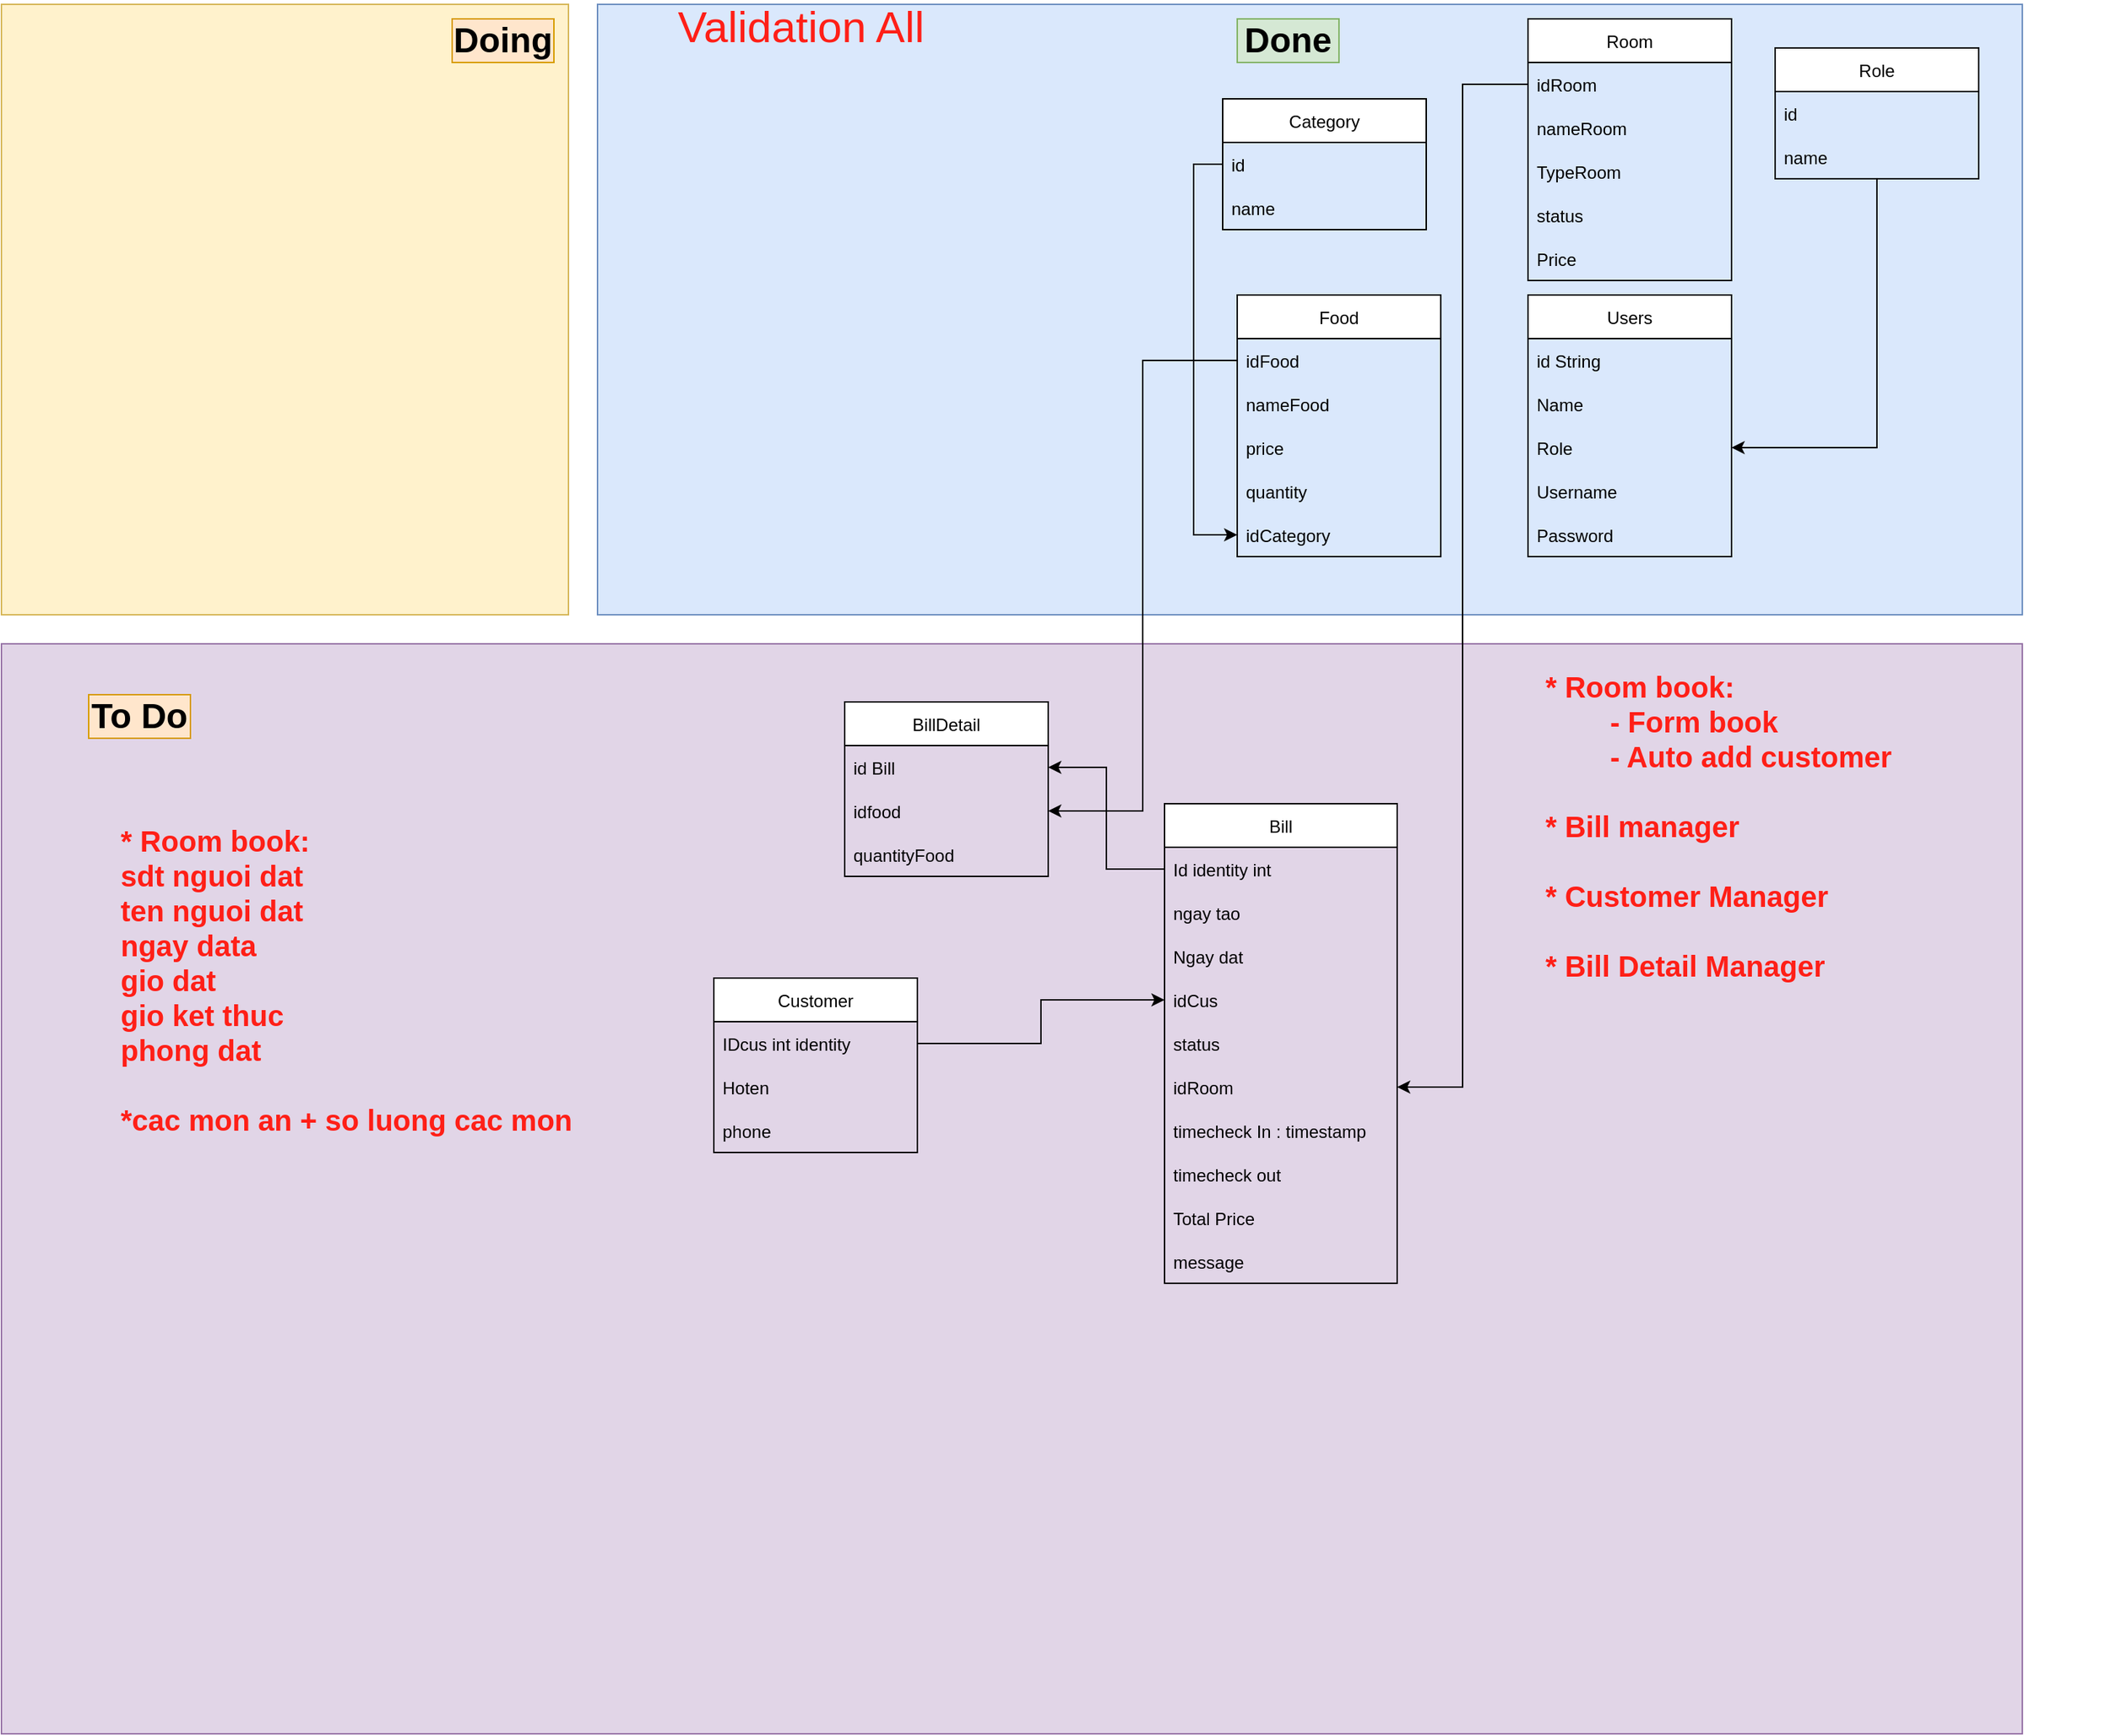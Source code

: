 <mxfile version="16.0.0" type="device"><diagram id="w9grq7raoQOu19FhDTEP" name="Page-1"><mxGraphModel dx="2146" dy="1029" grid="1" gridSize="10" guides="1" tooltips="1" connect="1" arrows="1" fold="1" page="1" pageScale="1" pageWidth="850" pageHeight="1100" math="0" shadow="0"><root><mxCell id="0"/><mxCell id="1" parent="0"/><mxCell id="NQvw7-BNusnK6Q77nifB-6" value="" style="rounded=0;whiteSpace=wrap;html=1;fontSize=24;fillColor=#e1d5e7;strokeColor=#9673a6;" parent="1" vertex="1"><mxGeometry x="-350" y="500" width="1390" height="750" as="geometry"/></mxCell><mxCell id="NQvw7-BNusnK6Q77nifB-3" value="" style="rounded=0;whiteSpace=wrap;html=1;fillColor=#fff2cc;strokeColor=#d6b656;" parent="1" vertex="1"><mxGeometry x="-350" y="60" width="390" height="420" as="geometry"/></mxCell><mxCell id="NQvw7-BNusnK6Q77nifB-1" value="" style="rounded=0;whiteSpace=wrap;html=1;fillColor=#dae8fc;strokeColor=#6c8ebf;" parent="1" vertex="1"><mxGeometry x="60" y="60" width="980" height="420" as="geometry"/></mxCell><mxCell id="ckwULzRSpGX4vH-5wd21-15" value="Customer" style="swimlane;fontStyle=0;childLayout=stackLayout;horizontal=1;startSize=30;horizontalStack=0;resizeParent=1;resizeParentMax=0;resizeLast=0;collapsible=1;marginBottom=0;" parent="1" vertex="1"><mxGeometry x="140" y="730" width="140" height="120" as="geometry"/></mxCell><mxCell id="ckwULzRSpGX4vH-5wd21-16" value="IDcus int identity" style="text;strokeColor=none;fillColor=none;align=left;verticalAlign=middle;spacingLeft=4;spacingRight=4;overflow=hidden;points=[[0,0.5],[1,0.5]];portConstraint=eastwest;rotatable=0;" parent="ckwULzRSpGX4vH-5wd21-15" vertex="1"><mxGeometry y="30" width="140" height="30" as="geometry"/></mxCell><mxCell id="ckwULzRSpGX4vH-5wd21-17" value="Hoten" style="text;strokeColor=none;fillColor=none;align=left;verticalAlign=middle;spacingLeft=4;spacingRight=4;overflow=hidden;points=[[0,0.5],[1,0.5]];portConstraint=eastwest;rotatable=0;" parent="ckwULzRSpGX4vH-5wd21-15" vertex="1"><mxGeometry y="60" width="140" height="30" as="geometry"/></mxCell><mxCell id="ckwULzRSpGX4vH-5wd21-49" value="phone" style="text;strokeColor=none;fillColor=none;align=left;verticalAlign=middle;spacingLeft=4;spacingRight=4;overflow=hidden;points=[[0,0.5],[1,0.5]];portConstraint=eastwest;rotatable=0;" parent="ckwULzRSpGX4vH-5wd21-15" vertex="1"><mxGeometry y="90" width="140" height="30" as="geometry"/></mxCell><mxCell id="ckwULzRSpGX4vH-5wd21-19" value="Users" style="swimlane;fontStyle=0;childLayout=stackLayout;horizontal=1;startSize=30;horizontalStack=0;resizeParent=1;resizeParentMax=0;resizeLast=0;collapsible=1;marginBottom=0;" parent="1" vertex="1"><mxGeometry x="700" y="260" width="140" height="180" as="geometry"/></mxCell><mxCell id="ckwULzRSpGX4vH-5wd21-20" value="id String" style="text;strokeColor=none;fillColor=none;align=left;verticalAlign=middle;spacingLeft=4;spacingRight=4;overflow=hidden;points=[[0,0.5],[1,0.5]];portConstraint=eastwest;rotatable=0;" parent="ckwULzRSpGX4vH-5wd21-19" vertex="1"><mxGeometry y="30" width="140" height="30" as="geometry"/></mxCell><mxCell id="ckwULzRSpGX4vH-5wd21-21" value="Name" style="text;strokeColor=none;fillColor=none;align=left;verticalAlign=middle;spacingLeft=4;spacingRight=4;overflow=hidden;points=[[0,0.5],[1,0.5]];portConstraint=eastwest;rotatable=0;" parent="ckwULzRSpGX4vH-5wd21-19" vertex="1"><mxGeometry y="60" width="140" height="30" as="geometry"/></mxCell><mxCell id="ckwULzRSpGX4vH-5wd21-22" value="Role" style="text;strokeColor=none;fillColor=none;align=left;verticalAlign=middle;spacingLeft=4;spacingRight=4;overflow=hidden;points=[[0,0.5],[1,0.5]];portConstraint=eastwest;rotatable=0;" parent="ckwULzRSpGX4vH-5wd21-19" vertex="1"><mxGeometry y="90" width="140" height="30" as="geometry"/></mxCell><mxCell id="ckwULzRSpGX4vH-5wd21-47" value="Username" style="text;strokeColor=none;fillColor=none;align=left;verticalAlign=middle;spacingLeft=4;spacingRight=4;overflow=hidden;points=[[0,0.5],[1,0.5]];portConstraint=eastwest;rotatable=0;" parent="ckwULzRSpGX4vH-5wd21-19" vertex="1"><mxGeometry y="120" width="140" height="30" as="geometry"/></mxCell><mxCell id="ckwULzRSpGX4vH-5wd21-48" value="Password" style="text;strokeColor=none;fillColor=none;align=left;verticalAlign=middle;spacingLeft=4;spacingRight=4;overflow=hidden;points=[[0,0.5],[1,0.5]];portConstraint=eastwest;rotatable=0;" parent="ckwULzRSpGX4vH-5wd21-19" vertex="1"><mxGeometry y="150" width="140" height="30" as="geometry"/></mxCell><mxCell id="ckwULzRSpGX4vH-5wd21-27" value="Room" style="swimlane;fontStyle=0;childLayout=stackLayout;horizontal=1;startSize=30;horizontalStack=0;resizeParent=1;resizeParentMax=0;resizeLast=0;collapsible=1;marginBottom=0;" parent="1" vertex="1"><mxGeometry x="700" y="70" width="140" height="180" as="geometry"/></mxCell><mxCell id="ckwULzRSpGX4vH-5wd21-28" value="idRoom" style="text;strokeColor=none;fillColor=none;align=left;verticalAlign=middle;spacingLeft=4;spacingRight=4;overflow=hidden;points=[[0,0.5],[1,0.5]];portConstraint=eastwest;rotatable=0;" parent="ckwULzRSpGX4vH-5wd21-27" vertex="1"><mxGeometry y="30" width="140" height="30" as="geometry"/></mxCell><mxCell id="ckwULzRSpGX4vH-5wd21-69" value="nameRoom" style="text;strokeColor=none;fillColor=none;align=left;verticalAlign=middle;spacingLeft=4;spacingRight=4;overflow=hidden;points=[[0,0.5],[1,0.5]];portConstraint=eastwest;rotatable=0;" parent="ckwULzRSpGX4vH-5wd21-27" vertex="1"><mxGeometry y="60" width="140" height="30" as="geometry"/></mxCell><mxCell id="6aZhf54eSi-JH4mKwvQO-6" value="TypeRoom" style="text;strokeColor=none;fillColor=none;align=left;verticalAlign=middle;spacingLeft=4;spacingRight=4;overflow=hidden;points=[[0,0.5],[1,0.5]];portConstraint=eastwest;rotatable=0;" parent="ckwULzRSpGX4vH-5wd21-27" vertex="1"><mxGeometry y="90" width="140" height="30" as="geometry"/></mxCell><mxCell id="6aZhf54eSi-JH4mKwvQO-20" value="status" style="text;strokeColor=none;fillColor=none;align=left;verticalAlign=middle;spacingLeft=4;spacingRight=4;overflow=hidden;points=[[0,0.5],[1,0.5]];portConstraint=eastwest;rotatable=0;" parent="ckwULzRSpGX4vH-5wd21-27" vertex="1"><mxGeometry y="120" width="140" height="30" as="geometry"/></mxCell><mxCell id="6aZhf54eSi-JH4mKwvQO-7" value="Price" style="text;strokeColor=none;fillColor=none;align=left;verticalAlign=middle;spacingLeft=4;spacingRight=4;overflow=hidden;points=[[0,0.5],[1,0.5]];portConstraint=eastwest;rotatable=0;" parent="ckwULzRSpGX4vH-5wd21-27" vertex="1"><mxGeometry y="150" width="140" height="30" as="geometry"/></mxCell><mxCell id="ckwULzRSpGX4vH-5wd21-31" value="Food" style="swimlane;fontStyle=0;childLayout=stackLayout;horizontal=1;startSize=30;horizontalStack=0;resizeParent=1;resizeParentMax=0;resizeLast=0;collapsible=1;marginBottom=0;" parent="1" vertex="1"><mxGeometry x="500" y="260" width="140" height="180" as="geometry"/></mxCell><mxCell id="ckwULzRSpGX4vH-5wd21-33" value="idFood" style="text;strokeColor=none;fillColor=none;align=left;verticalAlign=middle;spacingLeft=4;spacingRight=4;overflow=hidden;points=[[0,0.5],[1,0.5]];portConstraint=eastwest;rotatable=0;" parent="ckwULzRSpGX4vH-5wd21-31" vertex="1"><mxGeometry y="30" width="140" height="30" as="geometry"/></mxCell><mxCell id="ckwULzRSpGX4vH-5wd21-32" value="nameFood" style="text;strokeColor=none;fillColor=none;align=left;verticalAlign=middle;spacingLeft=4;spacingRight=4;overflow=hidden;points=[[0,0.5],[1,0.5]];portConstraint=eastwest;rotatable=0;" parent="ckwULzRSpGX4vH-5wd21-31" vertex="1"><mxGeometry y="60" width="140" height="30" as="geometry"/></mxCell><mxCell id="ckwULzRSpGX4vH-5wd21-34" value="price" style="text;strokeColor=none;fillColor=none;align=left;verticalAlign=middle;spacingLeft=4;spacingRight=4;overflow=hidden;points=[[0,0.5],[1,0.5]];portConstraint=eastwest;rotatable=0;" parent="ckwULzRSpGX4vH-5wd21-31" vertex="1"><mxGeometry y="90" width="140" height="30" as="geometry"/></mxCell><mxCell id="ckwULzRSpGX4vH-5wd21-71" value="quantity" style="text;strokeColor=none;fillColor=none;align=left;verticalAlign=middle;spacingLeft=4;spacingRight=4;overflow=hidden;points=[[0,0.5],[1,0.5]];portConstraint=eastwest;rotatable=0;" parent="ckwULzRSpGX4vH-5wd21-31" vertex="1"><mxGeometry y="120" width="140" height="30" as="geometry"/></mxCell><mxCell id="DVMh2OD3ZCxhIXcD10r7-8" value="idCategory" style="text;strokeColor=none;fillColor=none;align=left;verticalAlign=middle;spacingLeft=4;spacingRight=4;overflow=hidden;points=[[0,0.5],[1,0.5]];portConstraint=eastwest;rotatable=0;" parent="ckwULzRSpGX4vH-5wd21-31" vertex="1"><mxGeometry y="150" width="140" height="30" as="geometry"/></mxCell><mxCell id="ckwULzRSpGX4vH-5wd21-35" value="Bill" style="swimlane;fontStyle=0;childLayout=stackLayout;horizontal=1;startSize=30;horizontalStack=0;resizeParent=1;resizeParentMax=0;resizeLast=0;collapsible=1;marginBottom=0;" parent="1" vertex="1"><mxGeometry x="450" y="610" width="160" height="330" as="geometry"/></mxCell><mxCell id="ckwULzRSpGX4vH-5wd21-36" value="Id identity int" style="text;strokeColor=none;fillColor=none;align=left;verticalAlign=middle;spacingLeft=4;spacingRight=4;overflow=hidden;points=[[0,0.5],[1,0.5]];portConstraint=eastwest;rotatable=0;" parent="ckwULzRSpGX4vH-5wd21-35" vertex="1"><mxGeometry y="30" width="160" height="30" as="geometry"/></mxCell><mxCell id="ckwULzRSpGX4vH-5wd21-37" value="ngay tao" style="text;strokeColor=none;fillColor=none;align=left;verticalAlign=middle;spacingLeft=4;spacingRight=4;overflow=hidden;points=[[0,0.5],[1,0.5]];portConstraint=eastwest;rotatable=0;" parent="ckwULzRSpGX4vH-5wd21-35" vertex="1"><mxGeometry y="60" width="160" height="30" as="geometry"/></mxCell><mxCell id="6aZhf54eSi-JH4mKwvQO-4" value="Ngay dat" style="text;strokeColor=none;fillColor=none;align=left;verticalAlign=middle;spacingLeft=4;spacingRight=4;overflow=hidden;points=[[0,0.5],[1,0.5]];portConstraint=eastwest;rotatable=0;" parent="ckwULzRSpGX4vH-5wd21-35" vertex="1"><mxGeometry y="90" width="160" height="30" as="geometry"/></mxCell><mxCell id="6aZhf54eSi-JH4mKwvQO-3" value="idCus" style="text;strokeColor=none;fillColor=none;align=left;verticalAlign=middle;spacingLeft=4;spacingRight=4;overflow=hidden;points=[[0,0.5],[1,0.5]];portConstraint=eastwest;rotatable=0;" parent="ckwULzRSpGX4vH-5wd21-35" vertex="1"><mxGeometry y="120" width="160" height="30" as="geometry"/></mxCell><mxCell id="6aZhf54eSi-JH4mKwvQO-21" value="status" style="text;strokeColor=none;fillColor=none;align=left;verticalAlign=middle;spacingLeft=4;spacingRight=4;overflow=hidden;points=[[0,0.5],[1,0.5]];portConstraint=eastwest;rotatable=0;" parent="ckwULzRSpGX4vH-5wd21-35" vertex="1"><mxGeometry y="150" width="160" height="30" as="geometry"/></mxCell><mxCell id="DVMh2OD3ZCxhIXcD10r7-11" value="idRoom" style="text;strokeColor=none;fillColor=none;align=left;verticalAlign=middle;spacingLeft=4;spacingRight=4;overflow=hidden;points=[[0,0.5],[1,0.5]];portConstraint=eastwest;rotatable=0;" parent="ckwULzRSpGX4vH-5wd21-35" vertex="1"><mxGeometry y="180" width="160" height="30" as="geometry"/></mxCell><mxCell id="6aZhf54eSi-JH4mKwvQO-22" value="timecheck In : timestamp" style="text;strokeColor=none;fillColor=none;align=left;verticalAlign=middle;spacingLeft=4;spacingRight=4;overflow=hidden;points=[[0,0.5],[1,0.5]];portConstraint=eastwest;rotatable=0;" parent="ckwULzRSpGX4vH-5wd21-35" vertex="1"><mxGeometry y="210" width="160" height="30" as="geometry"/></mxCell><mxCell id="6aZhf54eSi-JH4mKwvQO-23" value="timecheck out" style="text;strokeColor=none;fillColor=none;align=left;verticalAlign=middle;spacingLeft=4;spacingRight=4;overflow=hidden;points=[[0,0.5],[1,0.5]];portConstraint=eastwest;rotatable=0;" parent="ckwULzRSpGX4vH-5wd21-35" vertex="1"><mxGeometry y="240" width="160" height="30" as="geometry"/></mxCell><mxCell id="ckwULzRSpGX4vH-5wd21-53" value="Total Price" style="text;strokeColor=none;fillColor=none;align=left;verticalAlign=middle;spacingLeft=4;spacingRight=4;overflow=hidden;points=[[0,0.5],[1,0.5]];portConstraint=eastwest;rotatable=0;" parent="ckwULzRSpGX4vH-5wd21-35" vertex="1"><mxGeometry y="270" width="160" height="30" as="geometry"/></mxCell><mxCell id="NQvw7-BNusnK6Q77nifB-13" value="message" style="text;strokeColor=none;fillColor=none;align=left;verticalAlign=middle;spacingLeft=4;spacingRight=4;overflow=hidden;points=[[0,0.5],[1,0.5]];portConstraint=eastwest;rotatable=0;" parent="ckwULzRSpGX4vH-5wd21-35" vertex="1"><mxGeometry y="300" width="160" height="30" as="geometry"/></mxCell><mxCell id="6aZhf54eSi-JH4mKwvQO-5" style="edgeStyle=orthogonalEdgeStyle;rounded=0;orthogonalLoop=1;jettySize=auto;html=1;entryX=0;entryY=0.5;entryDx=0;entryDy=0;" parent="1" source="ckwULzRSpGX4vH-5wd21-16" target="6aZhf54eSi-JH4mKwvQO-3" edge="1"><mxGeometry relative="1" as="geometry"/></mxCell><mxCell id="6aZhf54eSi-JH4mKwvQO-8" value="BillDetail" style="swimlane;fontStyle=0;childLayout=stackLayout;horizontal=1;startSize=30;horizontalStack=0;resizeParent=1;resizeParentMax=0;resizeLast=0;collapsible=1;marginBottom=0;" parent="1" vertex="1"><mxGeometry x="230" y="540" width="140" height="120" as="geometry"/></mxCell><mxCell id="6aZhf54eSi-JH4mKwvQO-9" value="id Bill" style="text;strokeColor=none;fillColor=none;align=left;verticalAlign=middle;spacingLeft=4;spacingRight=4;overflow=hidden;points=[[0,0.5],[1,0.5]];portConstraint=eastwest;rotatable=0;" parent="6aZhf54eSi-JH4mKwvQO-8" vertex="1"><mxGeometry y="30" width="140" height="30" as="geometry"/></mxCell><mxCell id="6aZhf54eSi-JH4mKwvQO-11" value="idfood" style="text;strokeColor=none;fillColor=none;align=left;verticalAlign=middle;spacingLeft=4;spacingRight=4;overflow=hidden;points=[[0,0.5],[1,0.5]];portConstraint=eastwest;rotatable=0;" parent="6aZhf54eSi-JH4mKwvQO-8" vertex="1"><mxGeometry y="60" width="140" height="30" as="geometry"/></mxCell><mxCell id="6aZhf54eSi-JH4mKwvQO-19" value="quantityFood" style="text;strokeColor=none;fillColor=none;align=left;verticalAlign=middle;spacingLeft=4;spacingRight=4;overflow=hidden;points=[[0,0.5],[1,0.5]];portConstraint=eastwest;rotatable=0;" parent="6aZhf54eSi-JH4mKwvQO-8" vertex="1"><mxGeometry y="90" width="140" height="30" as="geometry"/></mxCell><mxCell id="6aZhf54eSi-JH4mKwvQO-17" style="edgeStyle=orthogonalEdgeStyle;rounded=0;orthogonalLoop=1;jettySize=auto;html=1;" parent="1" source="ckwULzRSpGX4vH-5wd21-33" target="6aZhf54eSi-JH4mKwvQO-11" edge="1"><mxGeometry relative="1" as="geometry"/></mxCell><mxCell id="6aZhf54eSi-JH4mKwvQO-18" style="edgeStyle=orthogonalEdgeStyle;rounded=0;orthogonalLoop=1;jettySize=auto;html=1;entryX=1;entryY=0.5;entryDx=0;entryDy=0;" parent="1" source="ckwULzRSpGX4vH-5wd21-36" target="6aZhf54eSi-JH4mKwvQO-9" edge="1"><mxGeometry relative="1" as="geometry"/></mxCell><mxCell id="DVMh2OD3ZCxhIXcD10r7-3" value="Category" style="swimlane;fontStyle=0;childLayout=stackLayout;horizontal=1;startSize=30;horizontalStack=0;resizeParent=1;resizeParentMax=0;resizeLast=0;collapsible=1;marginBottom=0;" parent="1" vertex="1"><mxGeometry x="490" y="125" width="140" height="90" as="geometry"/></mxCell><mxCell id="DVMh2OD3ZCxhIXcD10r7-4" value="id" style="text;strokeColor=none;fillColor=none;align=left;verticalAlign=middle;spacingLeft=4;spacingRight=4;overflow=hidden;points=[[0,0.5],[1,0.5]];portConstraint=eastwest;rotatable=0;" parent="DVMh2OD3ZCxhIXcD10r7-3" vertex="1"><mxGeometry y="30" width="140" height="30" as="geometry"/></mxCell><mxCell id="DVMh2OD3ZCxhIXcD10r7-5" value="name" style="text;strokeColor=none;fillColor=none;align=left;verticalAlign=middle;spacingLeft=4;spacingRight=4;overflow=hidden;points=[[0,0.5],[1,0.5]];portConstraint=eastwest;rotatable=0;" parent="DVMh2OD3ZCxhIXcD10r7-3" vertex="1"><mxGeometry y="60" width="140" height="30" as="geometry"/></mxCell><mxCell id="DVMh2OD3ZCxhIXcD10r7-9" style="edgeStyle=orthogonalEdgeStyle;rounded=0;orthogonalLoop=1;jettySize=auto;html=1;entryX=0;entryY=0.5;entryDx=0;entryDy=0;exitX=0;exitY=0.5;exitDx=0;exitDy=0;" parent="1" source="DVMh2OD3ZCxhIXcD10r7-4" target="DVMh2OD3ZCxhIXcD10r7-8" edge="1"><mxGeometry relative="1" as="geometry"/></mxCell><mxCell id="DVMh2OD3ZCxhIXcD10r7-16" style="edgeStyle=orthogonalEdgeStyle;rounded=0;orthogonalLoop=1;jettySize=auto;html=1;entryX=1;entryY=0.5;entryDx=0;entryDy=0;" parent="1" source="ckwULzRSpGX4vH-5wd21-28" target="DVMh2OD3ZCxhIXcD10r7-11" edge="1"><mxGeometry relative="1" as="geometry"/></mxCell><mxCell id="NQvw7-BNusnK6Q77nifB-4" value="&lt;font style=&quot;font-size: 24px&quot;&gt;&lt;b&gt;Done&lt;/b&gt;&lt;/font&gt;" style="text;html=1;strokeColor=#82b366;fillColor=#d5e8d4;align=center;verticalAlign=middle;whiteSpace=wrap;rounded=0;" parent="1" vertex="1"><mxGeometry x="500" y="70" width="70" height="30" as="geometry"/></mxCell><mxCell id="NQvw7-BNusnK6Q77nifB-5" value="&lt;span style=&quot;font-size: 24px&quot;&gt;&lt;b&gt;Doing&lt;/b&gt;&lt;/span&gt;" style="text;html=1;strokeColor=#d79b00;fillColor=#ffe6cc;align=center;verticalAlign=middle;whiteSpace=wrap;rounded=0;" parent="1" vertex="1"><mxGeometry x="-40" y="70" width="70" height="30" as="geometry"/></mxCell><mxCell id="NQvw7-BNusnK6Q77nifB-7" value="&lt;span style=&quot;font-size: 24px&quot;&gt;&lt;b&gt;To Do&lt;/b&gt;&lt;/span&gt;" style="text;html=1;strokeColor=#d79b00;fillColor=#ffe6cc;align=center;verticalAlign=middle;whiteSpace=wrap;rounded=0;" parent="1" vertex="1"><mxGeometry x="-290" y="535" width="70" height="30" as="geometry"/></mxCell><mxCell id="FFeLo4U2bz8Z5LL3bPhP-4" style="edgeStyle=orthogonalEdgeStyle;rounded=0;orthogonalLoop=1;jettySize=auto;html=1;entryX=1;entryY=0.5;entryDx=0;entryDy=0;" parent="1" source="FFeLo4U2bz8Z5LL3bPhP-1" target="ckwULzRSpGX4vH-5wd21-22" edge="1"><mxGeometry relative="1" as="geometry"/></mxCell><mxCell id="FFeLo4U2bz8Z5LL3bPhP-1" value="Role" style="swimlane;fontStyle=0;childLayout=stackLayout;horizontal=1;startSize=30;horizontalStack=0;resizeParent=1;resizeParentMax=0;resizeLast=0;collapsible=1;marginBottom=0;" parent="1" vertex="1"><mxGeometry x="870" y="90" width="140" height="90" as="geometry"/></mxCell><mxCell id="FFeLo4U2bz8Z5LL3bPhP-2" value="id" style="text;strokeColor=none;fillColor=none;align=left;verticalAlign=middle;spacingLeft=4;spacingRight=4;overflow=hidden;points=[[0,0.5],[1,0.5]];portConstraint=eastwest;rotatable=0;" parent="FFeLo4U2bz8Z5LL3bPhP-1" vertex="1"><mxGeometry y="30" width="140" height="30" as="geometry"/></mxCell><mxCell id="FFeLo4U2bz8Z5LL3bPhP-3" value="name" style="text;strokeColor=none;fillColor=none;align=left;verticalAlign=middle;spacingLeft=4;spacingRight=4;overflow=hidden;points=[[0,0.5],[1,0.5]];portConstraint=eastwest;rotatable=0;" parent="FFeLo4U2bz8Z5LL3bPhP-1" vertex="1"><mxGeometry y="60" width="140" height="30" as="geometry"/></mxCell><mxCell id="FFeLo4U2bz8Z5LL3bPhP-10" value="&lt;b style=&quot;font-size: 20px&quot;&gt;&lt;font style=&quot;font-size: 20px&quot; color=&quot;#ff1f17&quot;&gt;* Room book:&lt;br&gt;&lt;/font&gt;&lt;/b&gt;&lt;div style=&quot;font-size: 20px&quot;&gt;&lt;b&gt;&lt;font style=&quot;font-size: 20px&quot; color=&quot;#ff1f17&quot;&gt;&lt;span style=&quot;white-space: pre&quot;&gt;&#9;&lt;/span&gt;- Form book&lt;br&gt;&lt;/font&gt;&lt;/b&gt;&lt;/div&gt;&lt;div style=&quot;font-size: 20px&quot;&gt;&lt;b&gt;&lt;font style=&quot;font-size: 20px&quot; color=&quot;#ff1f17&quot;&gt;&lt;span style=&quot;white-space: pre&quot;&gt;&#9;&lt;/span&gt;- Auto add customer&lt;/font&gt;&lt;/b&gt;&lt;/div&gt;&lt;div style=&quot;font-size: 20px&quot;&gt;&lt;b&gt;&lt;font style=&quot;font-size: 20px&quot; color=&quot;#ff1f17&quot;&gt;&lt;br&gt;&lt;/font&gt;&lt;/b&gt;&lt;/div&gt;&lt;b style=&quot;font-size: 20px&quot;&gt;&lt;font style=&quot;font-size: 20px&quot; color=&quot;#ff1f17&quot;&gt;* Bill manager&lt;br&gt;&lt;br&gt;* Customer Manager&lt;br&gt;&lt;br&gt;* Bill Detail Manager&lt;/font&gt;&lt;/b&gt;" style="text;html=1;strokeColor=none;fillColor=none;align=left;verticalAlign=middle;whiteSpace=wrap;rounded=0;" parent="1" vertex="1"><mxGeometry x="710" y="490" width="390" height="270" as="geometry"/></mxCell><mxCell id="FFeLo4U2bz8Z5LL3bPhP-11" value="&lt;font style=&quot;font-size: 30px&quot;&gt;Validation All&lt;/font&gt;" style="text;html=1;strokeColor=none;fillColor=none;align=center;verticalAlign=middle;whiteSpace=wrap;rounded=0;fontSize=20;fontColor=#FF1F17;" parent="1" vertex="1"><mxGeometry x="60" y="60" width="280" height="30" as="geometry"/></mxCell><mxCell id="zyGK9iv_cPCP60PCVW3u-1" value="&lt;b style=&quot;font-size: 20px&quot;&gt;&lt;font style=&quot;font-size: 20px&quot; color=&quot;#ff1f17&quot;&gt;* Room book:&lt;br&gt;sdt nguoi dat&lt;br&gt;ten nguoi dat&lt;br&gt;ngay data&lt;br&gt;gio dat&lt;br&gt;gio ket thuc&lt;br&gt;phong dat&lt;br&gt;&lt;br&gt;*cac mon an + so luong cac mon&lt;br&gt;&lt;br&gt;&lt;/font&gt;&lt;/b&gt;&lt;div style=&quot;font-size: 20px&quot;&gt;&lt;b&gt;&lt;font style=&quot;font-size: 20px&quot; color=&quot;#ff1f17&quot;&gt;&lt;br&gt;&lt;/font&gt;&lt;/b&gt;&lt;/div&gt;" style="text;html=1;strokeColor=none;fillColor=none;align=left;verticalAlign=middle;whiteSpace=wrap;rounded=0;" vertex="1" parent="1"><mxGeometry x="-270" y="620" width="390" height="270" as="geometry"/></mxCell></root></mxGraphModel></diagram></mxfile>
